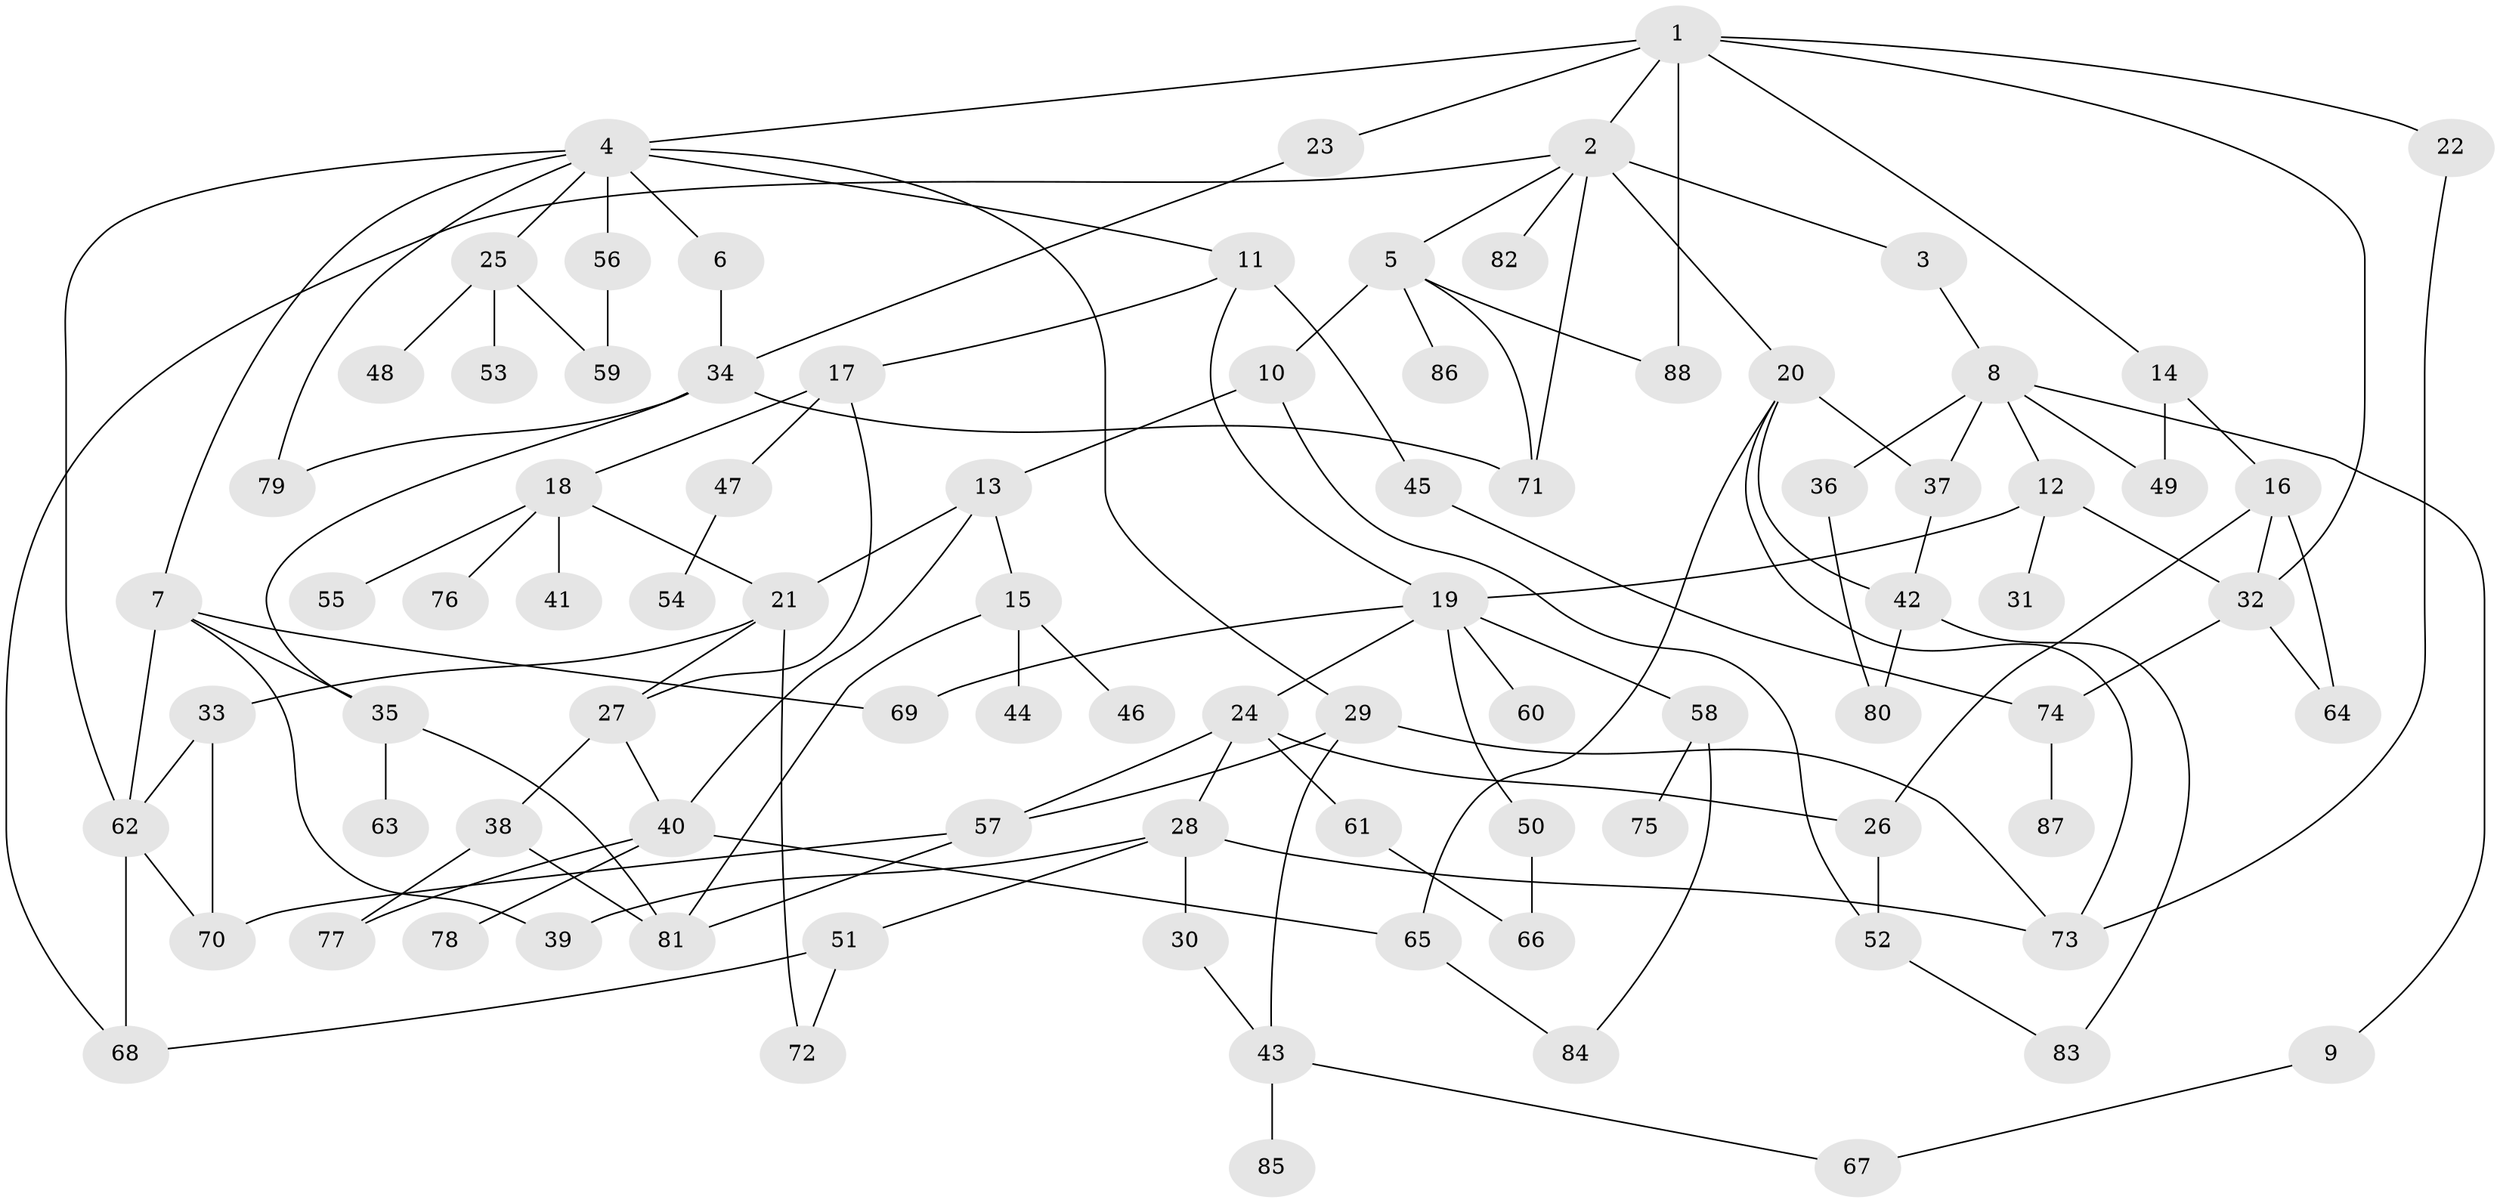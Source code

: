 // coarse degree distribution, {7: 0.05454545454545454, 6: 0.14545454545454545, 10: 0.01818181818181818, 4: 0.12727272727272726, 2: 0.23636363636363636, 3: 0.23636363636363636, 5: 0.03636363636363636, 1: 0.14545454545454545}
// Generated by graph-tools (version 1.1) at 2025/41/03/06/25 10:41:26]
// undirected, 88 vertices, 131 edges
graph export_dot {
graph [start="1"]
  node [color=gray90,style=filled];
  1;
  2;
  3;
  4;
  5;
  6;
  7;
  8;
  9;
  10;
  11;
  12;
  13;
  14;
  15;
  16;
  17;
  18;
  19;
  20;
  21;
  22;
  23;
  24;
  25;
  26;
  27;
  28;
  29;
  30;
  31;
  32;
  33;
  34;
  35;
  36;
  37;
  38;
  39;
  40;
  41;
  42;
  43;
  44;
  45;
  46;
  47;
  48;
  49;
  50;
  51;
  52;
  53;
  54;
  55;
  56;
  57;
  58;
  59;
  60;
  61;
  62;
  63;
  64;
  65;
  66;
  67;
  68;
  69;
  70;
  71;
  72;
  73;
  74;
  75;
  76;
  77;
  78;
  79;
  80;
  81;
  82;
  83;
  84;
  85;
  86;
  87;
  88;
  1 -- 2;
  1 -- 4;
  1 -- 14;
  1 -- 22;
  1 -- 23;
  1 -- 32;
  1 -- 88;
  2 -- 3;
  2 -- 5;
  2 -- 20;
  2 -- 82;
  2 -- 71;
  2 -- 68;
  3 -- 8;
  4 -- 6;
  4 -- 7;
  4 -- 11;
  4 -- 25;
  4 -- 29;
  4 -- 56;
  4 -- 62;
  4 -- 79;
  5 -- 10;
  5 -- 71;
  5 -- 86;
  5 -- 88;
  6 -- 34;
  7 -- 35;
  7 -- 69;
  7 -- 62;
  7 -- 39;
  8 -- 9;
  8 -- 12;
  8 -- 36;
  8 -- 37;
  8 -- 49;
  9 -- 67;
  10 -- 13;
  10 -- 52;
  11 -- 17;
  11 -- 45;
  11 -- 19;
  12 -- 19;
  12 -- 31;
  12 -- 32;
  13 -- 15;
  13 -- 21;
  13 -- 40;
  14 -- 16;
  14 -- 49;
  15 -- 44;
  15 -- 46;
  15 -- 81;
  16 -- 26;
  16 -- 64;
  16 -- 32;
  17 -- 18;
  17 -- 27;
  17 -- 47;
  18 -- 41;
  18 -- 55;
  18 -- 76;
  18 -- 21;
  19 -- 24;
  19 -- 50;
  19 -- 58;
  19 -- 60;
  19 -- 69;
  20 -- 42;
  20 -- 65;
  20 -- 37;
  20 -- 73;
  21 -- 33;
  21 -- 27;
  21 -- 72;
  22 -- 73;
  23 -- 34;
  24 -- 28;
  24 -- 57;
  24 -- 61;
  24 -- 26;
  25 -- 48;
  25 -- 53;
  25 -- 59;
  26 -- 52;
  27 -- 38;
  27 -- 40;
  28 -- 30;
  28 -- 39;
  28 -- 51;
  28 -- 73;
  29 -- 43;
  29 -- 73;
  29 -- 57;
  30 -- 43;
  32 -- 64;
  32 -- 74;
  33 -- 70;
  33 -- 62;
  34 -- 71;
  34 -- 35;
  34 -- 79;
  35 -- 63;
  35 -- 81;
  36 -- 80;
  37 -- 42;
  38 -- 77;
  38 -- 81;
  40 -- 65;
  40 -- 78;
  40 -- 77;
  42 -- 83;
  42 -- 80;
  43 -- 67;
  43 -- 85;
  45 -- 74;
  47 -- 54;
  50 -- 66;
  51 -- 68;
  51 -- 72;
  52 -- 83;
  56 -- 59;
  57 -- 70;
  57 -- 81;
  58 -- 75;
  58 -- 84;
  61 -- 66;
  62 -- 68;
  62 -- 70;
  65 -- 84;
  74 -- 87;
}
